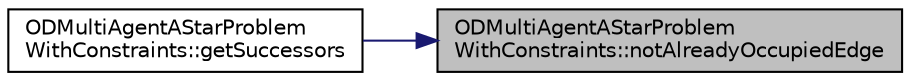 digraph "ODMultiAgentAStarProblemWithConstraints::notAlreadyOccupiedEdge"
{
 // INTERACTIVE_SVG=YES
 // LATEX_PDF_SIZE
  edge [fontname="Helvetica",fontsize="10",labelfontname="Helvetica",labelfontsize="10"];
  node [fontname="Helvetica",fontsize="10",shape=record];
  rankdir="RL";
  Node1 [label="ODMultiAgentAStarProblem\lWithConstraints::notAlreadyOccupiedEdge",height=0.2,width=0.4,color="black", fillcolor="grey75", style="filled", fontcolor="black",tooltip=" "];
  Node1 -> Node2 [dir="back",color="midnightblue",fontsize="10",style="solid",fontname="Helvetica"];
  Node2 [label="ODMultiAgentAStarProblem\lWithConstraints::getSuccessors",height=0.2,width=0.4,color="black", fillcolor="white", style="filled",URL="$classODMultiAgentAStarProblemWithConstraints.html#a0d6cef00b9154f2fc032cf5b7318819d",tooltip=" "];
}
